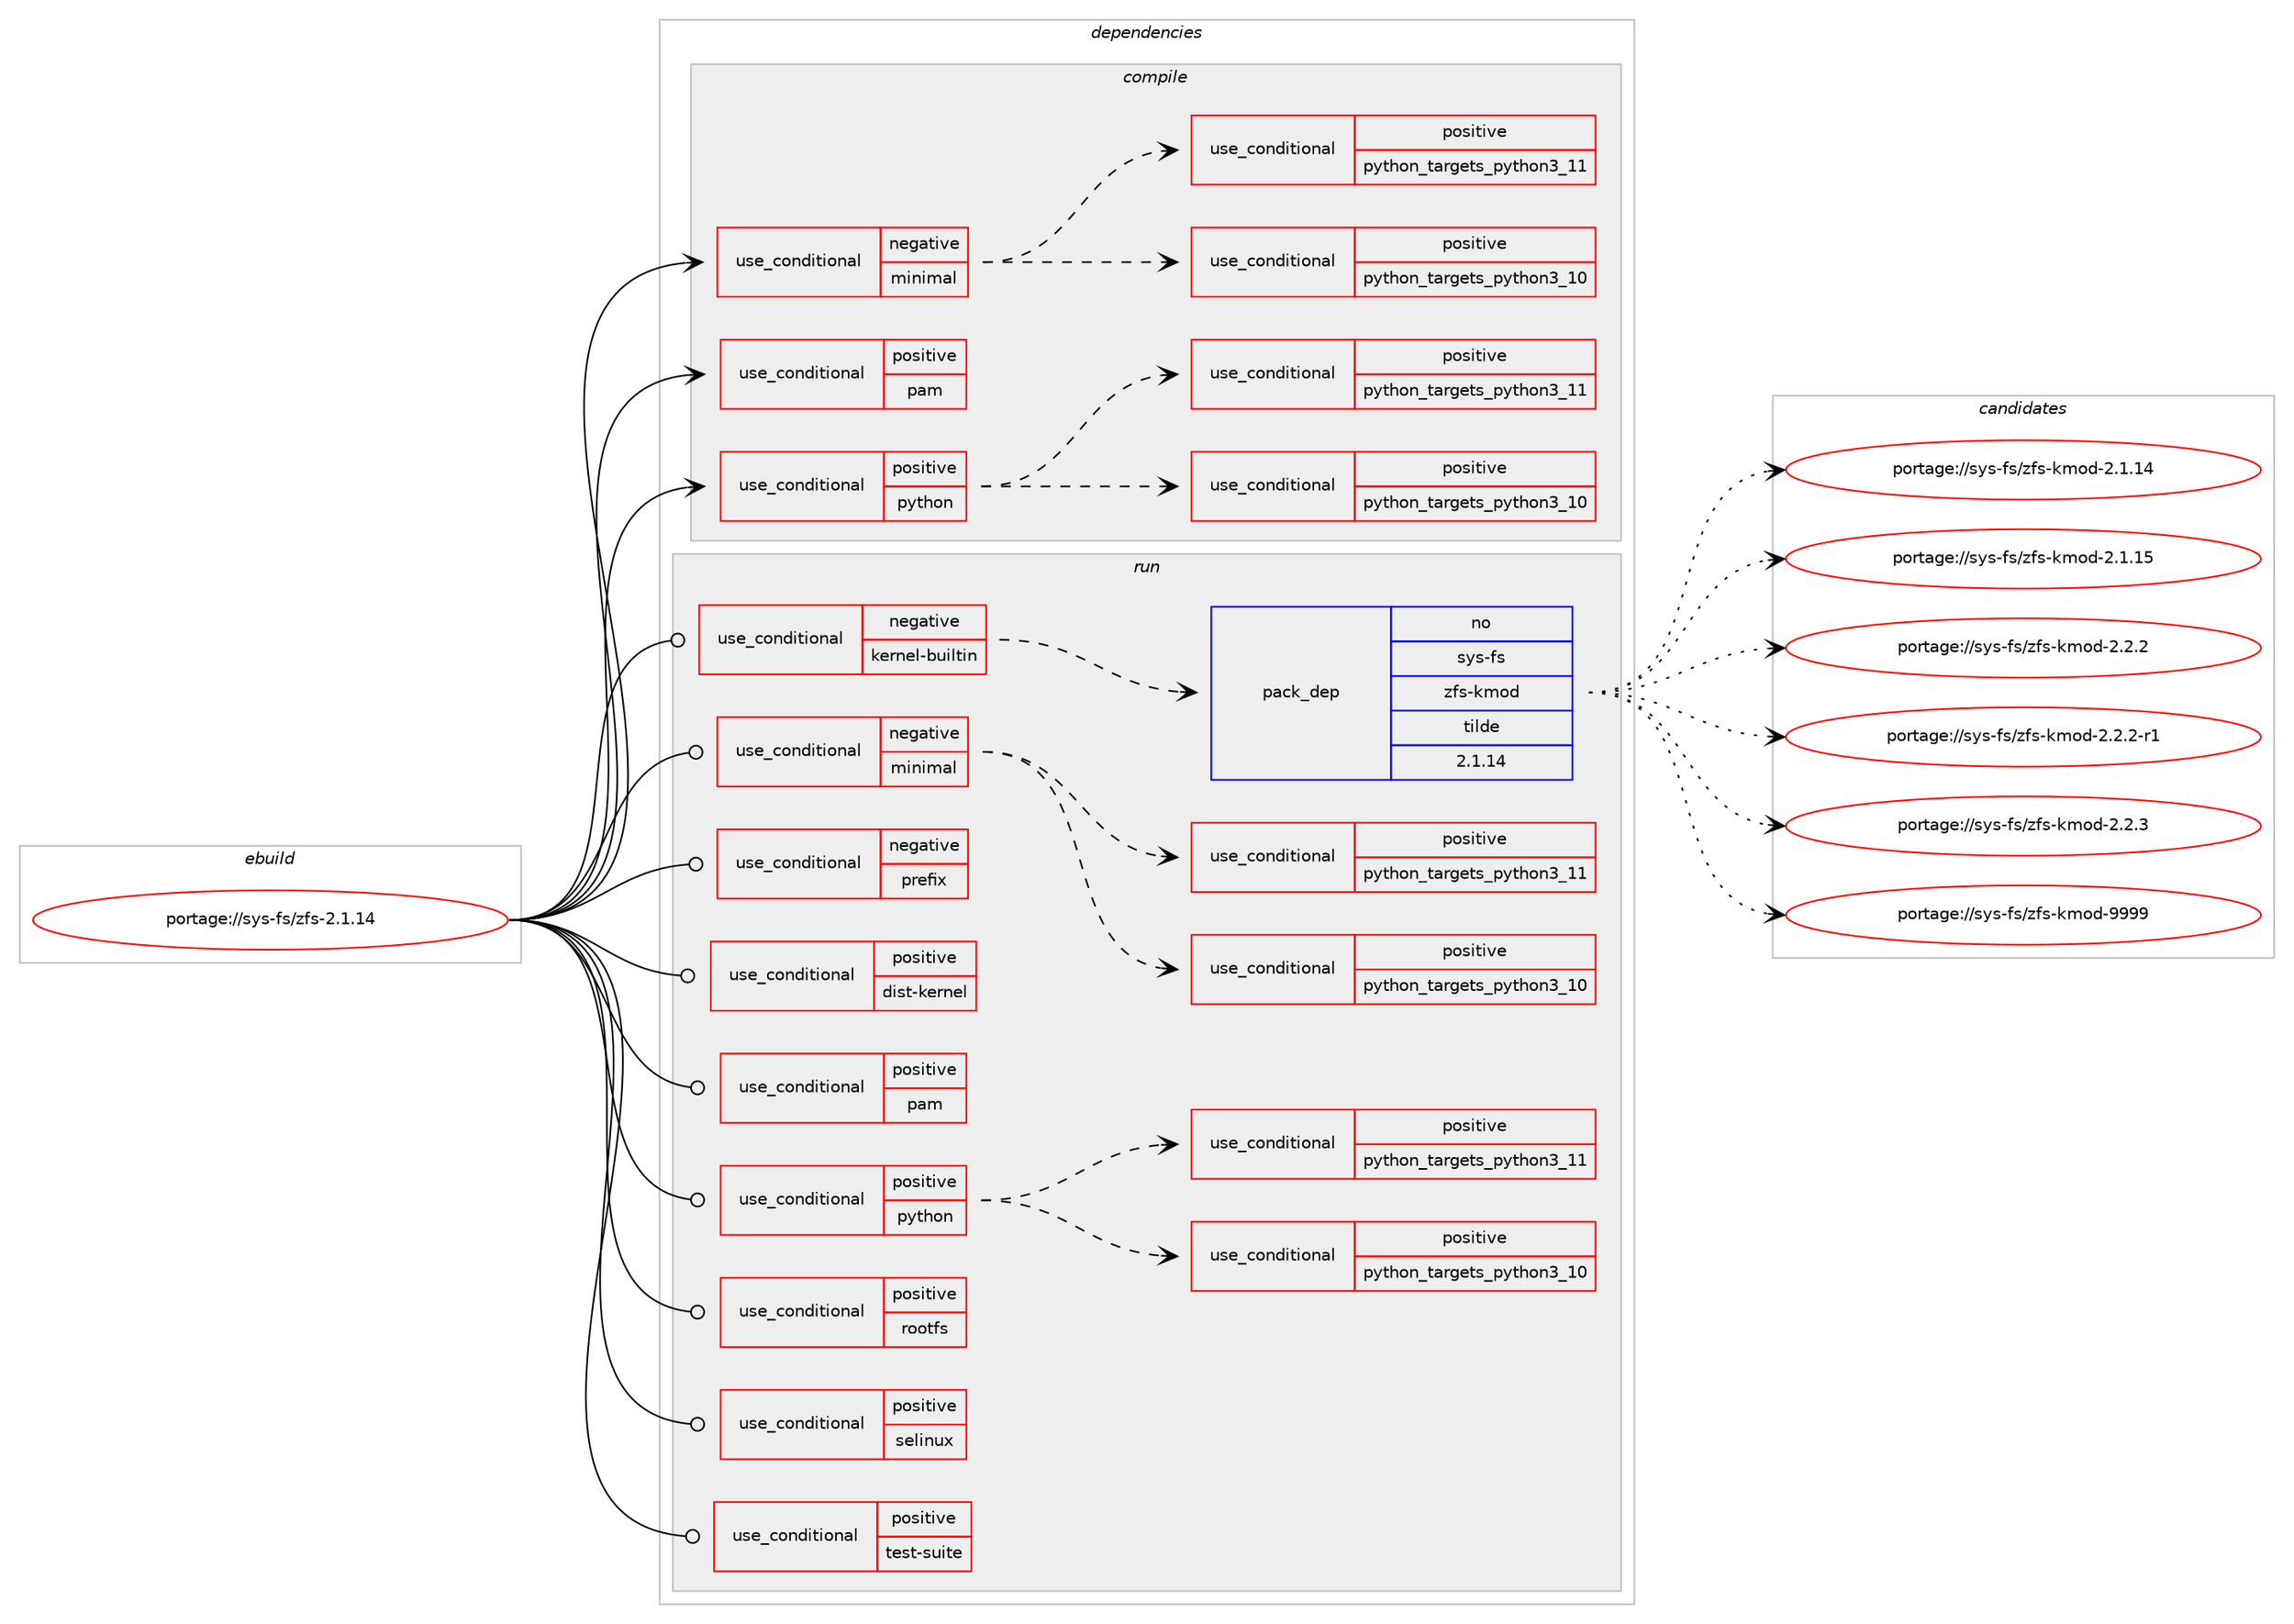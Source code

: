 digraph prolog {

# *************
# Graph options
# *************

newrank=true;
concentrate=true;
compound=true;
graph [rankdir=LR,fontname=Helvetica,fontsize=10,ranksep=1.5];#, ranksep=2.5, nodesep=0.2];
edge  [arrowhead=vee];
node  [fontname=Helvetica,fontsize=10];

# **********
# The ebuild
# **********

subgraph cluster_leftcol {
color=gray;
rank=same;
label=<<i>ebuild</i>>;
id [label="portage://sys-fs/zfs-2.1.14", color=red, width=4, href="../sys-fs/zfs-2.1.14.svg"];
}

# ****************
# The dependencies
# ****************

subgraph cluster_midcol {
color=gray;
label=<<i>dependencies</i>>;
subgraph cluster_compile {
fillcolor="#eeeeee";
style=filled;
label=<<i>compile</i>>;
subgraph cond11152 {
dependency15774 [label=<<TABLE BORDER="0" CELLBORDER="1" CELLSPACING="0" CELLPADDING="4"><TR><TD ROWSPAN="3" CELLPADDING="10">use_conditional</TD></TR><TR><TD>negative</TD></TR><TR><TD>minimal</TD></TR></TABLE>>, shape=none, color=red];
subgraph cond11153 {
dependency15775 [label=<<TABLE BORDER="0" CELLBORDER="1" CELLSPACING="0" CELLPADDING="4"><TR><TD ROWSPAN="3" CELLPADDING="10">use_conditional</TD></TR><TR><TD>positive</TD></TR><TR><TD>python_targets_python3_10</TD></TR></TABLE>>, shape=none, color=red];
# *** BEGIN UNKNOWN DEPENDENCY TYPE (TODO) ***
# dependency15775 -> package_dependency(portage://sys-fs/zfs-2.1.14,install,no,dev-lang,python,none,[,,],[slot(3.10)],[])
# *** END UNKNOWN DEPENDENCY TYPE (TODO) ***

}
dependency15774:e -> dependency15775:w [weight=20,style="dashed",arrowhead="vee"];
subgraph cond11154 {
dependency15776 [label=<<TABLE BORDER="0" CELLBORDER="1" CELLSPACING="0" CELLPADDING="4"><TR><TD ROWSPAN="3" CELLPADDING="10">use_conditional</TD></TR><TR><TD>positive</TD></TR><TR><TD>python_targets_python3_11</TD></TR></TABLE>>, shape=none, color=red];
# *** BEGIN UNKNOWN DEPENDENCY TYPE (TODO) ***
# dependency15776 -> package_dependency(portage://sys-fs/zfs-2.1.14,install,no,dev-lang,python,none,[,,],[slot(3.11)],[])
# *** END UNKNOWN DEPENDENCY TYPE (TODO) ***

}
dependency15774:e -> dependency15776:w [weight=20,style="dashed",arrowhead="vee"];
}
id:e -> dependency15774:w [weight=20,style="solid",arrowhead="vee"];
subgraph cond11155 {
dependency15777 [label=<<TABLE BORDER="0" CELLBORDER="1" CELLSPACING="0" CELLPADDING="4"><TR><TD ROWSPAN="3" CELLPADDING="10">use_conditional</TD></TR><TR><TD>positive</TD></TR><TR><TD>pam</TD></TR></TABLE>>, shape=none, color=red];
# *** BEGIN UNKNOWN DEPENDENCY TYPE (TODO) ***
# dependency15777 -> package_dependency(portage://sys-fs/zfs-2.1.14,install,no,sys-libs,pam,none,[,,],[],[])
# *** END UNKNOWN DEPENDENCY TYPE (TODO) ***

}
id:e -> dependency15777:w [weight=20,style="solid",arrowhead="vee"];
subgraph cond11156 {
dependency15778 [label=<<TABLE BORDER="0" CELLBORDER="1" CELLSPACING="0" CELLPADDING="4"><TR><TD ROWSPAN="3" CELLPADDING="10">use_conditional</TD></TR><TR><TD>positive</TD></TR><TR><TD>python</TD></TR></TABLE>>, shape=none, color=red];
subgraph cond11157 {
dependency15779 [label=<<TABLE BORDER="0" CELLBORDER="1" CELLSPACING="0" CELLPADDING="4"><TR><TD ROWSPAN="3" CELLPADDING="10">use_conditional</TD></TR><TR><TD>positive</TD></TR><TR><TD>python_targets_python3_10</TD></TR></TABLE>>, shape=none, color=red];
# *** BEGIN UNKNOWN DEPENDENCY TYPE (TODO) ***
# dependency15779 -> package_dependency(portage://sys-fs/zfs-2.1.14,install,no,dev-python,cffi,none,[,,],[],[use(optenable(python_targets_python3_10),negative),use(optenable(python_targets_python3_11),negative)])
# *** END UNKNOWN DEPENDENCY TYPE (TODO) ***

}
dependency15778:e -> dependency15779:w [weight=20,style="dashed",arrowhead="vee"];
subgraph cond11158 {
dependency15780 [label=<<TABLE BORDER="0" CELLBORDER="1" CELLSPACING="0" CELLPADDING="4"><TR><TD ROWSPAN="3" CELLPADDING="10">use_conditional</TD></TR><TR><TD>positive</TD></TR><TR><TD>python_targets_python3_11</TD></TR></TABLE>>, shape=none, color=red];
# *** BEGIN UNKNOWN DEPENDENCY TYPE (TODO) ***
# dependency15780 -> package_dependency(portage://sys-fs/zfs-2.1.14,install,no,dev-python,cffi,none,[,,],[],[use(optenable(python_targets_python3_10),negative),use(optenable(python_targets_python3_11),negative)])
# *** END UNKNOWN DEPENDENCY TYPE (TODO) ***

}
dependency15778:e -> dependency15780:w [weight=20,style="dashed",arrowhead="vee"];
}
id:e -> dependency15778:w [weight=20,style="solid",arrowhead="vee"];
# *** BEGIN UNKNOWN DEPENDENCY TYPE (TODO) ***
# id -> package_dependency(portage://sys-fs/zfs-2.1.14,install,no,dev-libs,openssl,none,[,,],[slot(0),equal],[])
# *** END UNKNOWN DEPENDENCY TYPE (TODO) ***

# *** BEGIN UNKNOWN DEPENDENCY TYPE (TODO) ***
# id -> package_dependency(portage://sys-fs/zfs-2.1.14,install,no,net-libs,libtirpc,none,[,,],any_same_slot,[])
# *** END UNKNOWN DEPENDENCY TYPE (TODO) ***

# *** BEGIN UNKNOWN DEPENDENCY TYPE (TODO) ***
# id -> package_dependency(portage://sys-fs/zfs-2.1.14,install,no,sys-apps,util-linux,none,[,,],[],[])
# *** END UNKNOWN DEPENDENCY TYPE (TODO) ***

# *** BEGIN UNKNOWN DEPENDENCY TYPE (TODO) ***
# id -> package_dependency(portage://sys-fs/zfs-2.1.14,install,no,sys-libs,zlib,none,[,,],[],[])
# *** END UNKNOWN DEPENDENCY TYPE (TODO) ***

# *** BEGIN UNKNOWN DEPENDENCY TYPE (TODO) ***
# id -> package_dependency(portage://sys-fs/zfs-2.1.14,install,no,virtual,libudev,none,[,,],any_same_slot,[])
# *** END UNKNOWN DEPENDENCY TYPE (TODO) ***

}
subgraph cluster_compileandrun {
fillcolor="#eeeeee";
style=filled;
label=<<i>compile and run</i>>;
}
subgraph cluster_run {
fillcolor="#eeeeee";
style=filled;
label=<<i>run</i>>;
subgraph cond11159 {
dependency15781 [label=<<TABLE BORDER="0" CELLBORDER="1" CELLSPACING="0" CELLPADDING="4"><TR><TD ROWSPAN="3" CELLPADDING="10">use_conditional</TD></TR><TR><TD>negative</TD></TR><TR><TD>kernel-builtin</TD></TR></TABLE>>, shape=none, color=red];
subgraph pack4479 {
dependency15782 [label=<<TABLE BORDER="0" CELLBORDER="1" CELLSPACING="0" CELLPADDING="4" WIDTH="220"><TR><TD ROWSPAN="6" CELLPADDING="30">pack_dep</TD></TR><TR><TD WIDTH="110">no</TD></TR><TR><TD>sys-fs</TD></TR><TR><TD>zfs-kmod</TD></TR><TR><TD>tilde</TD></TR><TR><TD>2.1.14</TD></TR></TABLE>>, shape=none, color=blue];
}
dependency15781:e -> dependency15782:w [weight=20,style="dashed",arrowhead="vee"];
}
id:e -> dependency15781:w [weight=20,style="solid",arrowhead="odot"];
subgraph cond11160 {
dependency15783 [label=<<TABLE BORDER="0" CELLBORDER="1" CELLSPACING="0" CELLPADDING="4"><TR><TD ROWSPAN="3" CELLPADDING="10">use_conditional</TD></TR><TR><TD>negative</TD></TR><TR><TD>minimal</TD></TR></TABLE>>, shape=none, color=red];
subgraph cond11161 {
dependency15784 [label=<<TABLE BORDER="0" CELLBORDER="1" CELLSPACING="0" CELLPADDING="4"><TR><TD ROWSPAN="3" CELLPADDING="10">use_conditional</TD></TR><TR><TD>positive</TD></TR><TR><TD>python_targets_python3_10</TD></TR></TABLE>>, shape=none, color=red];
# *** BEGIN UNKNOWN DEPENDENCY TYPE (TODO) ***
# dependency15784 -> package_dependency(portage://sys-fs/zfs-2.1.14,run,no,dev-lang,python,none,[,,],[slot(3.10)],[])
# *** END UNKNOWN DEPENDENCY TYPE (TODO) ***

}
dependency15783:e -> dependency15784:w [weight=20,style="dashed",arrowhead="vee"];
subgraph cond11162 {
dependency15785 [label=<<TABLE BORDER="0" CELLBORDER="1" CELLSPACING="0" CELLPADDING="4"><TR><TD ROWSPAN="3" CELLPADDING="10">use_conditional</TD></TR><TR><TD>positive</TD></TR><TR><TD>python_targets_python3_11</TD></TR></TABLE>>, shape=none, color=red];
# *** BEGIN UNKNOWN DEPENDENCY TYPE (TODO) ***
# dependency15785 -> package_dependency(portage://sys-fs/zfs-2.1.14,run,no,dev-lang,python,none,[,,],[slot(3.11)],[])
# *** END UNKNOWN DEPENDENCY TYPE (TODO) ***

}
dependency15783:e -> dependency15785:w [weight=20,style="dashed",arrowhead="vee"];
}
id:e -> dependency15783:w [weight=20,style="solid",arrowhead="odot"];
subgraph cond11163 {
dependency15786 [label=<<TABLE BORDER="0" CELLBORDER="1" CELLSPACING="0" CELLPADDING="4"><TR><TD ROWSPAN="3" CELLPADDING="10">use_conditional</TD></TR><TR><TD>negative</TD></TR><TR><TD>prefix</TD></TR></TABLE>>, shape=none, color=red];
# *** BEGIN UNKNOWN DEPENDENCY TYPE (TODO) ***
# dependency15786 -> package_dependency(portage://sys-fs/zfs-2.1.14,run,no,virtual,udev,none,[,,],[],[])
# *** END UNKNOWN DEPENDENCY TYPE (TODO) ***

}
id:e -> dependency15786:w [weight=20,style="solid",arrowhead="odot"];
subgraph cond11164 {
dependency15787 [label=<<TABLE BORDER="0" CELLBORDER="1" CELLSPACING="0" CELLPADDING="4"><TR><TD ROWSPAN="3" CELLPADDING="10">use_conditional</TD></TR><TR><TD>positive</TD></TR><TR><TD>dist-kernel</TD></TR></TABLE>>, shape=none, color=red];
# *** BEGIN UNKNOWN DEPENDENCY TYPE (TODO) ***
# dependency15787 -> package_dependency(portage://sys-fs/zfs-2.1.14,run,no,virtual,dist-kernel,none,[,,],any_same_slot,[])
# *** END UNKNOWN DEPENDENCY TYPE (TODO) ***

}
id:e -> dependency15787:w [weight=20,style="solid",arrowhead="odot"];
subgraph cond11165 {
dependency15788 [label=<<TABLE BORDER="0" CELLBORDER="1" CELLSPACING="0" CELLPADDING="4"><TR><TD ROWSPAN="3" CELLPADDING="10">use_conditional</TD></TR><TR><TD>positive</TD></TR><TR><TD>pam</TD></TR></TABLE>>, shape=none, color=red];
# *** BEGIN UNKNOWN DEPENDENCY TYPE (TODO) ***
# dependency15788 -> package_dependency(portage://sys-fs/zfs-2.1.14,run,no,sys-libs,pam,none,[,,],[],[])
# *** END UNKNOWN DEPENDENCY TYPE (TODO) ***

}
id:e -> dependency15788:w [weight=20,style="solid",arrowhead="odot"];
subgraph cond11166 {
dependency15789 [label=<<TABLE BORDER="0" CELLBORDER="1" CELLSPACING="0" CELLPADDING="4"><TR><TD ROWSPAN="3" CELLPADDING="10">use_conditional</TD></TR><TR><TD>positive</TD></TR><TR><TD>python</TD></TR></TABLE>>, shape=none, color=red];
subgraph cond11167 {
dependency15790 [label=<<TABLE BORDER="0" CELLBORDER="1" CELLSPACING="0" CELLPADDING="4"><TR><TD ROWSPAN="3" CELLPADDING="10">use_conditional</TD></TR><TR><TD>positive</TD></TR><TR><TD>python_targets_python3_10</TD></TR></TABLE>>, shape=none, color=red];
# *** BEGIN UNKNOWN DEPENDENCY TYPE (TODO) ***
# dependency15790 -> package_dependency(portage://sys-fs/zfs-2.1.14,run,no,dev-python,cffi,none,[,,],[],[use(optenable(python_targets_python3_10),negative),use(optenable(python_targets_python3_11),negative)])
# *** END UNKNOWN DEPENDENCY TYPE (TODO) ***

}
dependency15789:e -> dependency15790:w [weight=20,style="dashed",arrowhead="vee"];
subgraph cond11168 {
dependency15791 [label=<<TABLE BORDER="0" CELLBORDER="1" CELLSPACING="0" CELLPADDING="4"><TR><TD ROWSPAN="3" CELLPADDING="10">use_conditional</TD></TR><TR><TD>positive</TD></TR><TR><TD>python_targets_python3_11</TD></TR></TABLE>>, shape=none, color=red];
# *** BEGIN UNKNOWN DEPENDENCY TYPE (TODO) ***
# dependency15791 -> package_dependency(portage://sys-fs/zfs-2.1.14,run,no,dev-python,cffi,none,[,,],[],[use(optenable(python_targets_python3_10),negative),use(optenable(python_targets_python3_11),negative)])
# *** END UNKNOWN DEPENDENCY TYPE (TODO) ***

}
dependency15789:e -> dependency15791:w [weight=20,style="dashed",arrowhead="vee"];
}
id:e -> dependency15789:w [weight=20,style="solid",arrowhead="odot"];
subgraph cond11169 {
dependency15792 [label=<<TABLE BORDER="0" CELLBORDER="1" CELLSPACING="0" CELLPADDING="4"><TR><TD ROWSPAN="3" CELLPADDING="10">use_conditional</TD></TR><TR><TD>positive</TD></TR><TR><TD>rootfs</TD></TR></TABLE>>, shape=none, color=red];
# *** BEGIN UNKNOWN DEPENDENCY TYPE (TODO) ***
# dependency15792 -> package_dependency(portage://sys-fs/zfs-2.1.14,run,no,app-alternatives,cpio,none,[,,],[],[])
# *** END UNKNOWN DEPENDENCY TYPE (TODO) ***

# *** BEGIN UNKNOWN DEPENDENCY TYPE (TODO) ***
# dependency15792 -> package_dependency(portage://sys-fs/zfs-2.1.14,run,no,app-misc,pax-utils,none,[,,],[],[])
# *** END UNKNOWN DEPENDENCY TYPE (TODO) ***

}
id:e -> dependency15792:w [weight=20,style="solid",arrowhead="odot"];
subgraph cond11170 {
dependency15793 [label=<<TABLE BORDER="0" CELLBORDER="1" CELLSPACING="0" CELLPADDING="4"><TR><TD ROWSPAN="3" CELLPADDING="10">use_conditional</TD></TR><TR><TD>positive</TD></TR><TR><TD>selinux</TD></TR></TABLE>>, shape=none, color=red];
# *** BEGIN UNKNOWN DEPENDENCY TYPE (TODO) ***
# dependency15793 -> package_dependency(portage://sys-fs/zfs-2.1.14,run,no,sec-policy,selinux-zfs,none,[,,],[],[])
# *** END UNKNOWN DEPENDENCY TYPE (TODO) ***

}
id:e -> dependency15793:w [weight=20,style="solid",arrowhead="odot"];
subgraph cond11171 {
dependency15794 [label=<<TABLE BORDER="0" CELLBORDER="1" CELLSPACING="0" CELLPADDING="4"><TR><TD ROWSPAN="3" CELLPADDING="10">use_conditional</TD></TR><TR><TD>positive</TD></TR><TR><TD>test-suite</TD></TR></TABLE>>, shape=none, color=red];
# *** BEGIN UNKNOWN DEPENDENCY TYPE (TODO) ***
# dependency15794 -> package_dependency(portage://sys-fs/zfs-2.1.14,run,no,app-shells,ksh,none,[,,],[],[])
# *** END UNKNOWN DEPENDENCY TYPE (TODO) ***

# *** BEGIN UNKNOWN DEPENDENCY TYPE (TODO) ***
# dependency15794 -> package_dependency(portage://sys-fs/zfs-2.1.14,run,no,sys-apps,kmod,none,[,,],[],[use(enable(tools),none)])
# *** END UNKNOWN DEPENDENCY TYPE (TODO) ***

# *** BEGIN UNKNOWN DEPENDENCY TYPE (TODO) ***
# dependency15794 -> package_dependency(portage://sys-fs/zfs-2.1.14,run,no,sys-apps,util-linux,none,[,,],[],[])
# *** END UNKNOWN DEPENDENCY TYPE (TODO) ***

# *** BEGIN UNKNOWN DEPENDENCY TYPE (TODO) ***
# dependency15794 -> package_dependency(portage://sys-fs/zfs-2.1.14,run,no,app-alternatives,bc,none,[,,],[],[])
# *** END UNKNOWN DEPENDENCY TYPE (TODO) ***

# *** BEGIN UNKNOWN DEPENDENCY TYPE (TODO) ***
# dependency15794 -> package_dependency(portage://sys-fs/zfs-2.1.14,run,no,sys-block,parted,none,[,,],[],[])
# *** END UNKNOWN DEPENDENCY TYPE (TODO) ***

# *** BEGIN UNKNOWN DEPENDENCY TYPE (TODO) ***
# dependency15794 -> package_dependency(portage://sys-fs/zfs-2.1.14,run,no,sys-fs,lsscsi,none,[,,],[],[])
# *** END UNKNOWN DEPENDENCY TYPE (TODO) ***

# *** BEGIN UNKNOWN DEPENDENCY TYPE (TODO) ***
# dependency15794 -> package_dependency(portage://sys-fs/zfs-2.1.14,run,no,sys-fs,mdadm,none,[,,],[],[])
# *** END UNKNOWN DEPENDENCY TYPE (TODO) ***

# *** BEGIN UNKNOWN DEPENDENCY TYPE (TODO) ***
# dependency15794 -> package_dependency(portage://sys-fs/zfs-2.1.14,run,no,sys-process,procps,none,[,,],[],[])
# *** END UNKNOWN DEPENDENCY TYPE (TODO) ***

}
id:e -> dependency15794:w [weight=20,style="solid",arrowhead="odot"];
# *** BEGIN UNKNOWN DEPENDENCY TYPE (TODO) ***
# id -> package_dependency(portage://sys-fs/zfs-2.1.14,run,no,app-alternatives,awk,none,[,,],[],[])
# *** END UNKNOWN DEPENDENCY TYPE (TODO) ***

# *** BEGIN UNKNOWN DEPENDENCY TYPE (TODO) ***
# id -> package_dependency(portage://sys-fs/zfs-2.1.14,run,no,dev-libs,openssl,none,[,,],[slot(0),equal],[])
# *** END UNKNOWN DEPENDENCY TYPE (TODO) ***

# *** BEGIN UNKNOWN DEPENDENCY TYPE (TODO) ***
# id -> package_dependency(portage://sys-fs/zfs-2.1.14,run,no,net-libs,libtirpc,none,[,,],any_same_slot,[])
# *** END UNKNOWN DEPENDENCY TYPE (TODO) ***

# *** BEGIN UNKNOWN DEPENDENCY TYPE (TODO) ***
# id -> package_dependency(portage://sys-fs/zfs-2.1.14,run,no,sys-apps,util-linux,none,[,,],[],[])
# *** END UNKNOWN DEPENDENCY TYPE (TODO) ***

# *** BEGIN UNKNOWN DEPENDENCY TYPE (TODO) ***
# id -> package_dependency(portage://sys-fs/zfs-2.1.14,run,no,sys-fs,udev-init-scripts,none,[,,],[],[])
# *** END UNKNOWN DEPENDENCY TYPE (TODO) ***

# *** BEGIN UNKNOWN DEPENDENCY TYPE (TODO) ***
# id -> package_dependency(portage://sys-fs/zfs-2.1.14,run,no,sys-libs,zlib,none,[,,],[],[])
# *** END UNKNOWN DEPENDENCY TYPE (TODO) ***

# *** BEGIN UNKNOWN DEPENDENCY TYPE (TODO) ***
# id -> package_dependency(portage://sys-fs/zfs-2.1.14,run,no,virtual,libudev,none,[,,],any_same_slot,[])
# *** END UNKNOWN DEPENDENCY TYPE (TODO) ***

}
}

# **************
# The candidates
# **************

subgraph cluster_choices {
rank=same;
color=gray;
label=<<i>candidates</i>>;

subgraph choice4479 {
color=black;
nodesep=1;
choice11512111545102115471221021154510710911110045504649464952 [label="portage://sys-fs/zfs-kmod-2.1.14", color=red, width=4,href="../sys-fs/zfs-kmod-2.1.14.svg"];
choice11512111545102115471221021154510710911110045504649464953 [label="portage://sys-fs/zfs-kmod-2.1.15", color=red, width=4,href="../sys-fs/zfs-kmod-2.1.15.svg"];
choice115121115451021154712210211545107109111100455046504650 [label="portage://sys-fs/zfs-kmod-2.2.2", color=red, width=4,href="../sys-fs/zfs-kmod-2.2.2.svg"];
choice1151211154510211547122102115451071091111004550465046504511449 [label="portage://sys-fs/zfs-kmod-2.2.2-r1", color=red, width=4,href="../sys-fs/zfs-kmod-2.2.2-r1.svg"];
choice115121115451021154712210211545107109111100455046504651 [label="portage://sys-fs/zfs-kmod-2.2.3", color=red, width=4,href="../sys-fs/zfs-kmod-2.2.3.svg"];
choice1151211154510211547122102115451071091111004557575757 [label="portage://sys-fs/zfs-kmod-9999", color=red, width=4,href="../sys-fs/zfs-kmod-9999.svg"];
dependency15782:e -> choice11512111545102115471221021154510710911110045504649464952:w [style=dotted,weight="100"];
dependency15782:e -> choice11512111545102115471221021154510710911110045504649464953:w [style=dotted,weight="100"];
dependency15782:e -> choice115121115451021154712210211545107109111100455046504650:w [style=dotted,weight="100"];
dependency15782:e -> choice1151211154510211547122102115451071091111004550465046504511449:w [style=dotted,weight="100"];
dependency15782:e -> choice115121115451021154712210211545107109111100455046504651:w [style=dotted,weight="100"];
dependency15782:e -> choice1151211154510211547122102115451071091111004557575757:w [style=dotted,weight="100"];
}
}

}
